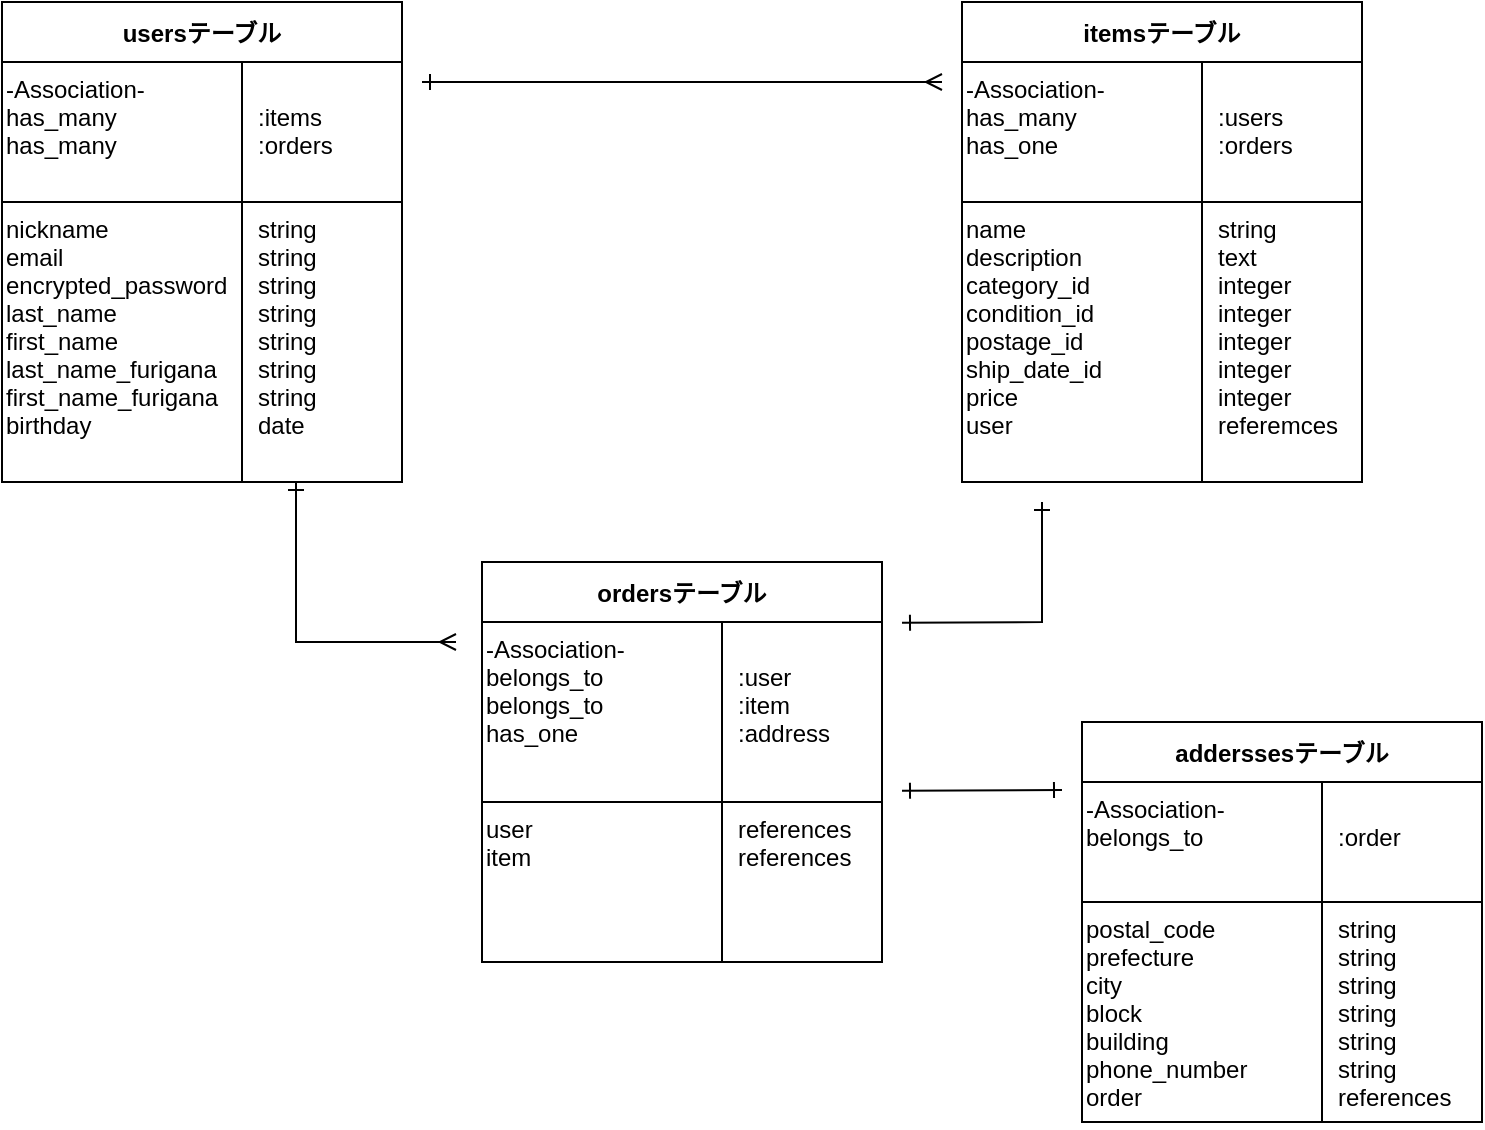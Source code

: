 <mxfile version="13.6.5">
    <diagram id="HcJd7VZhTh514uSZ8uKe" name="ページ1">
        <mxGraphModel dx="828" dy="635" grid="1" gridSize="10" guides="1" tooltips="1" connect="1" arrows="1" fold="1" page="1" pageScale="1" pageWidth="827" pageHeight="1169" math="0" shadow="0">
            <root>
                <mxCell id="0"/>
                <mxCell id="1" parent="0"/>
                <mxCell id="57" value="" style="endArrow=ERone;html=1;rounded=0;startArrow=ERone;startFill=0;endFill=0;" parent="1" edge="1">
                    <mxGeometry relative="1" as="geometry">
                        <mxPoint x="490" y="434.41" as="sourcePoint"/>
                        <mxPoint x="570" y="434" as="targetPoint"/>
                    </mxGeometry>
                </mxCell>
                <mxCell id="61" value="" style="endArrow=ERmany;html=1;rounded=0;startArrow=ERone;startFill=0;endFill=0;" parent="1" edge="1">
                    <mxGeometry relative="1" as="geometry">
                        <mxPoint x="187" y="280" as="sourcePoint"/>
                        <mxPoint x="267" y="360" as="targetPoint"/>
                        <Array as="points">
                            <mxPoint x="187" y="360"/>
                        </Array>
                    </mxGeometry>
                </mxCell>
                <mxCell id="2" value="usersテーブル" style="shape=table;startSize=30;container=1;collapsible=1;childLayout=tableLayout;fixedRows=1;rowLines=0;fontStyle=1;align=center;resizeLast=1;" parent="1" vertex="1">
                    <mxGeometry x="40" y="40" width="200" height="240" as="geometry"/>
                </mxCell>
                <mxCell id="3" value="" style="shape=partialRectangle;collapsible=0;dropTarget=0;pointerEvents=0;fillColor=none;top=0;left=0;bottom=1;right=0;points=[[0,0.5],[1,0.5]];portConstraint=eastwest;" parent="2" vertex="1">
                    <mxGeometry y="30" width="200" height="70" as="geometry"/>
                </mxCell>
                <mxCell id="4" value="-Association-&#10;has_many&#10;has_many" style="shape=partialRectangle;connectable=0;fillColor=none;top=0;left=0;bottom=0;right=0;fontStyle=0;overflow=hidden;verticalAlign=top;align=left;" parent="3" vertex="1">
                    <mxGeometry width="120" height="70" as="geometry"/>
                </mxCell>
                <mxCell id="5" value="&#10;:items&#10;:orders" style="shape=partialRectangle;connectable=0;fillColor=none;top=0;left=0;bottom=0;right=0;align=left;spacingLeft=6;fontStyle=0;overflow=hidden;verticalAlign=top;" parent="3" vertex="1">
                    <mxGeometry x="120" width="80" height="70" as="geometry"/>
                </mxCell>
                <mxCell id="6" value="" style="shape=partialRectangle;collapsible=0;dropTarget=0;pointerEvents=0;fillColor=none;top=0;left=0;bottom=0;right=0;points=[[0,0.5],[1,0.5]];portConstraint=eastwest;" parent="2" vertex="1">
                    <mxGeometry y="100" width="200" height="140" as="geometry"/>
                </mxCell>
                <mxCell id="7" value="nickname&#10;email&#10;encrypted_password&#10;last_name&#10;first_name&#10;last_name_furigana&#10;first_name_furigana&#10;birthday" style="shape=partialRectangle;connectable=0;fillColor=none;top=0;left=0;bottom=0;right=0;editable=1;overflow=hidden;align=left;verticalAlign=top;" parent="6" vertex="1">
                    <mxGeometry width="120" height="140" as="geometry"/>
                </mxCell>
                <mxCell id="8" value="string&#10;string&#10;string&#10;string&#10;string&#10;string&#10;string&#10;date" style="shape=partialRectangle;connectable=0;fillColor=none;top=0;left=0;bottom=0;right=0;align=left;spacingLeft=6;overflow=hidden;verticalAlign=top;" parent="6" vertex="1">
                    <mxGeometry x="120" width="80" height="140" as="geometry"/>
                </mxCell>
                <mxCell id="35" value="itemsテーブル" style="shape=table;startSize=30;container=1;collapsible=1;childLayout=tableLayout;fixedRows=1;rowLines=0;fontStyle=1;align=center;resizeLast=1;" parent="1" vertex="1">
                    <mxGeometry x="520" y="40" width="200" height="240" as="geometry"/>
                </mxCell>
                <mxCell id="36" value="" style="shape=partialRectangle;collapsible=0;dropTarget=0;pointerEvents=0;fillColor=none;top=0;left=0;bottom=1;right=0;points=[[0,0.5],[1,0.5]];portConstraint=eastwest;" parent="35" vertex="1">
                    <mxGeometry y="30" width="200" height="70" as="geometry"/>
                </mxCell>
                <mxCell id="37" value="-Association-&#10;has_many&#10;has_one" style="shape=partialRectangle;connectable=0;fillColor=none;top=0;left=0;bottom=0;right=0;fontStyle=0;overflow=hidden;verticalAlign=top;align=left;" parent="36" vertex="1">
                    <mxGeometry width="120" height="70" as="geometry"/>
                </mxCell>
                <mxCell id="38" value="&#10;:users&#10;:orders" style="shape=partialRectangle;connectable=0;fillColor=none;top=0;left=0;bottom=0;right=0;align=left;spacingLeft=6;fontStyle=0;overflow=hidden;verticalAlign=top;" parent="36" vertex="1">
                    <mxGeometry x="120" width="80" height="70" as="geometry"/>
                </mxCell>
                <mxCell id="39" value="" style="shape=partialRectangle;collapsible=0;dropTarget=0;pointerEvents=0;fillColor=none;top=0;left=0;bottom=0;right=0;points=[[0,0.5],[1,0.5]];portConstraint=eastwest;" parent="35" vertex="1">
                    <mxGeometry y="100" width="200" height="140" as="geometry"/>
                </mxCell>
                <mxCell id="40" value="name&#10;description&#10;category_id&#10;condition_id&#10;postage_id&#10;ship_date_id&#10;price&#10;user" style="shape=partialRectangle;connectable=0;fillColor=none;top=0;left=0;bottom=0;right=0;editable=1;overflow=hidden;align=left;verticalAlign=top;" parent="39" vertex="1">
                    <mxGeometry width="120" height="140" as="geometry"/>
                </mxCell>
                <mxCell id="41" value="string&#10;text&#10;integer&#10;integer&#10;integer&#10;integer&#10;integer&#10;referemces" style="shape=partialRectangle;connectable=0;fillColor=none;top=0;left=0;bottom=0;right=0;align=left;spacingLeft=6;overflow=hidden;verticalAlign=top;" parent="39" vertex="1">
                    <mxGeometry x="120" width="80" height="140" as="geometry"/>
                </mxCell>
                <mxCell id="49" value="ordersテーブル" style="shape=table;startSize=30;container=1;collapsible=1;childLayout=tableLayout;fixedRows=1;rowLines=0;fontStyle=1;align=center;resizeLast=1;" parent="1" vertex="1">
                    <mxGeometry x="280" y="320" width="200" height="200" as="geometry"/>
                </mxCell>
                <mxCell id="50" value="" style="shape=partialRectangle;collapsible=0;dropTarget=0;pointerEvents=0;fillColor=none;top=0;left=0;bottom=1;right=0;points=[[0,0.5],[1,0.5]];portConstraint=eastwest;" parent="49" vertex="1">
                    <mxGeometry y="30" width="200" height="90" as="geometry"/>
                </mxCell>
                <mxCell id="51" value="-Association-&#10;belongs_to&#10;belongs_to&#10;has_one" style="shape=partialRectangle;connectable=0;fillColor=none;top=0;left=0;bottom=0;right=0;fontStyle=0;overflow=hidden;verticalAlign=top;align=left;" parent="50" vertex="1">
                    <mxGeometry width="120" height="90" as="geometry"/>
                </mxCell>
                <mxCell id="52" value="&#10;:user&#10;:item&#10;:address" style="shape=partialRectangle;connectable=0;fillColor=none;top=0;left=0;bottom=0;right=0;align=left;spacingLeft=6;fontStyle=0;overflow=hidden;verticalAlign=top;" parent="50" vertex="1">
                    <mxGeometry x="120" width="80" height="90" as="geometry"/>
                </mxCell>
                <mxCell id="53" value="" style="shape=partialRectangle;collapsible=0;dropTarget=0;pointerEvents=0;fillColor=none;top=0;left=0;bottom=0;right=0;points=[[0,0.5],[1,0.5]];portConstraint=eastwest;" parent="49" vertex="1">
                    <mxGeometry y="120" width="200" height="80" as="geometry"/>
                </mxCell>
                <mxCell id="54" value="user&#10;item" style="shape=partialRectangle;connectable=0;fillColor=none;top=0;left=0;bottom=0;right=0;editable=1;overflow=hidden;align=left;verticalAlign=top;" parent="53" vertex="1">
                    <mxGeometry width="120" height="80" as="geometry"/>
                </mxCell>
                <mxCell id="55" value="references&#10;references" style="shape=partialRectangle;connectable=0;fillColor=none;top=0;left=0;bottom=0;right=0;align=left;spacingLeft=6;overflow=hidden;verticalAlign=top;" parent="53" vertex="1">
                    <mxGeometry x="120" width="80" height="80" as="geometry"/>
                </mxCell>
                <mxCell id="42" value="adderssesテーブル" style="shape=table;startSize=30;container=1;collapsible=1;childLayout=tableLayout;fixedRows=1;rowLines=0;fontStyle=1;align=center;resizeLast=1;" parent="1" vertex="1">
                    <mxGeometry x="580" y="400" width="200" height="200" as="geometry"/>
                </mxCell>
                <mxCell id="43" value="" style="shape=partialRectangle;collapsible=0;dropTarget=0;pointerEvents=0;fillColor=none;top=0;left=0;bottom=1;right=0;points=[[0,0.5],[1,0.5]];portConstraint=eastwest;" parent="42" vertex="1">
                    <mxGeometry y="30" width="200" height="60" as="geometry"/>
                </mxCell>
                <mxCell id="44" value="-Association-&#10;belongs_to" style="shape=partialRectangle;connectable=0;fillColor=none;top=0;left=0;bottom=0;right=0;fontStyle=0;overflow=hidden;verticalAlign=top;align=left;" parent="43" vertex="1">
                    <mxGeometry width="120" height="60" as="geometry"/>
                </mxCell>
                <mxCell id="45" value="&#10;:order" style="shape=partialRectangle;connectable=0;fillColor=none;top=0;left=0;bottom=0;right=0;align=left;spacingLeft=6;fontStyle=0;overflow=hidden;verticalAlign=top;" parent="43" vertex="1">
                    <mxGeometry x="120" width="80" height="60" as="geometry"/>
                </mxCell>
                <mxCell id="46" value="" style="shape=partialRectangle;collapsible=0;dropTarget=0;pointerEvents=0;fillColor=none;top=0;left=0;bottom=0;right=0;points=[[0,0.5],[1,0.5]];portConstraint=eastwest;" parent="42" vertex="1">
                    <mxGeometry y="90" width="200" height="110" as="geometry"/>
                </mxCell>
                <mxCell id="47" value="postal_code&#10;prefecture&#10;city&#10;block&#10;building&#10;phone_number&#10;order" style="shape=partialRectangle;connectable=0;fillColor=none;top=0;left=0;bottom=0;right=0;editable=1;overflow=hidden;align=left;verticalAlign=top;" parent="46" vertex="1">
                    <mxGeometry width="120" height="110" as="geometry"/>
                </mxCell>
                <mxCell id="48" value="string&#10;string&#10;string&#10;string&#10;string&#10;string&#10;references" style="shape=partialRectangle;connectable=0;fillColor=none;top=0;left=0;bottom=0;right=0;align=left;spacingLeft=6;overflow=hidden;verticalAlign=top;" parent="46" vertex="1">
                    <mxGeometry x="120" width="80" height="110" as="geometry"/>
                </mxCell>
                <mxCell id="67" value="" style="endArrow=ERone;html=1;rounded=0;startArrow=ERone;startFill=0;endFill=0;" parent="1" edge="1">
                    <mxGeometry relative="1" as="geometry">
                        <mxPoint x="490" y="350.41" as="sourcePoint"/>
                        <mxPoint x="560" y="290" as="targetPoint"/>
                        <Array as="points">
                            <mxPoint x="560" y="350"/>
                        </Array>
                    </mxGeometry>
                </mxCell>
                <mxCell id="68" value="" style="endArrow=ERmany;html=1;rounded=0;startArrow=ERone;startFill=0;endFill=0;" parent="1" edge="1">
                    <mxGeometry relative="1" as="geometry">
                        <mxPoint x="250" y="80" as="sourcePoint"/>
                        <mxPoint x="510" y="80" as="targetPoint"/>
                        <Array as="points"/>
                    </mxGeometry>
                </mxCell>
            </root>
        </mxGraphModel>
    </diagram>
</mxfile>